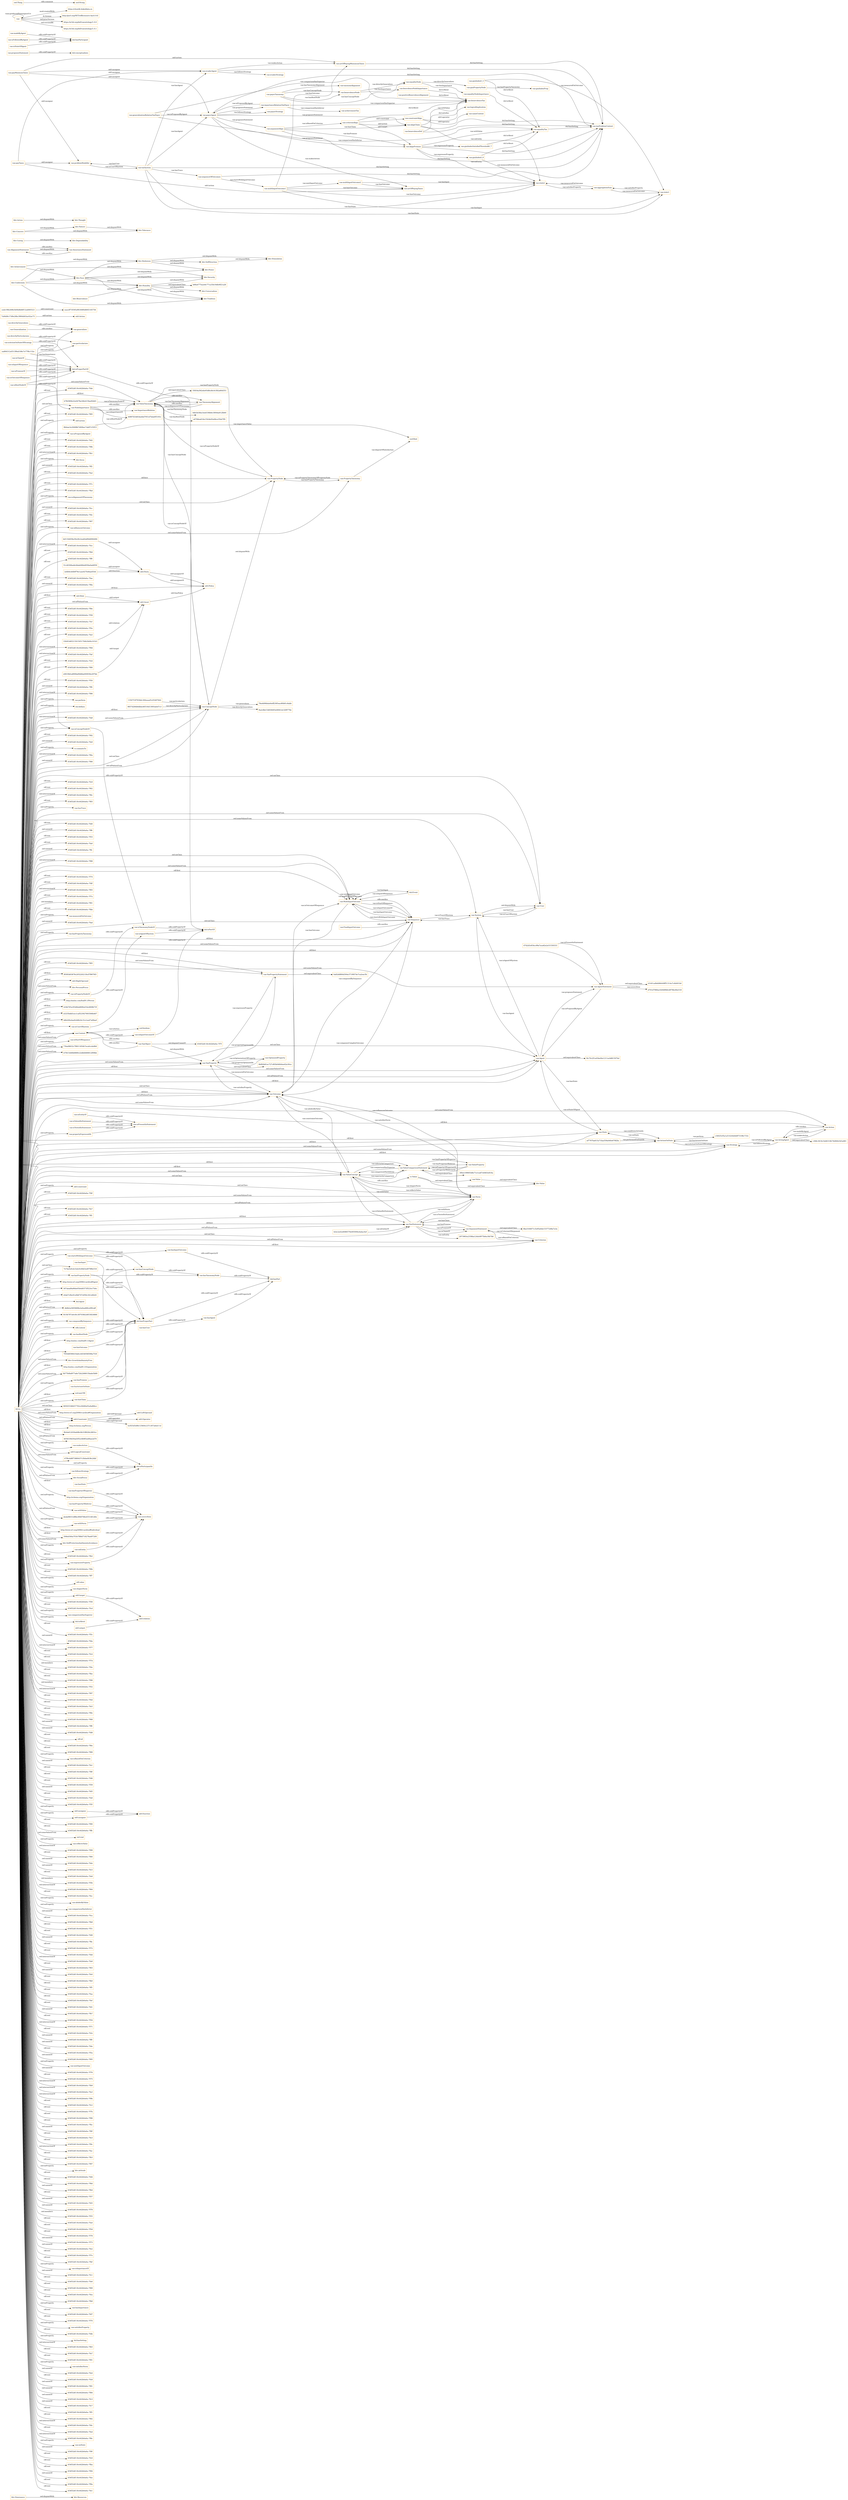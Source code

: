 digraph ar2dtool_diagram { 
rankdir=LR;
size="1501"
node [shape = rectangle, color="orange"]; "bhv:Dominance" "40f87f25d63da4bd7951d7bda0f5193c" "odrl:Action" "f6585d03878c205220213fcd7f967f45" "odrl:LeftOperand" "cede1f6b269b3bf4b8b66f12ed095523" "odrl:RightOperand" "vae:PropertyTaxonomy" "bhv:PersonalFocus" "bhv:Hedonism" "vae:NodeImportance" "bhv:Universalism" "http://xmlns.com/foaf/0.1/Person" "2973983e2358ba124dc8975b6a18b7b8" "b34b765a3f3d8da869fed16e4808b73f" "a5255bdb5cec1caf523927693566b467" "e0619bfca8908a69d8da000936e297bb" "f4c70c2f1a43be04e1211acb881507bd" "b6b200e4ae9cb8b24c31e1ea47a09aef" "vae:Value" "bhv:Stimulation" "odrl:Policy" "bhv:Achievement" "bhv:Value" "d1401adb6d96449ff51314e7c4b001b0" "bd110d458a30e26c2eab0a89dd084484" "73ba08632c7f6011854b7eca0ccda96d" "4742d3c654cc99a7aca62e2e51530333" "9857d284b6dbbe46516d13093afe47c3" "e6768ea616e15fc8e93e06ce35b47ff1" "odrl:Operator" "b7f415d46b6869c22dbfd466612f09bb" "vae:VaeProperty" "vae:Outcome" "7e7da5e0cdc3edc0c84b5ed979f6e516" "http://www.w3.org/2006/vcard/ns#Agent" "vae:MultiInputOutcome" "35834a562ebe93d8cd4c0c582a60d351" "8bf92b81ec727cf65b04844ee02e30ce" "4cbc2a42e6086579e005094e4abac4ef" "vae:AlignmentStatement" "bhv:Dependability" "347abad9a96de05b4d0373f523e17b4c" "bhv:Caring" "0a82dd884d304e3719f474e7ca2eac5b" "9a2cfbb15d636493ef4941dc32f9778e" "odrl:Asset" "bhv:Nature" "vae:Generalization" "b7fb580fe22e0478a34fe415fae92b61" "vae:Context" "vae:VaeStatement" "vae:ActionOnState" "ea894312ef313f9ed186c7e77f6c132e" "e0ab7c0bc61e0b6747e956c341efd2d1" "dul:Agent" "db8b2a56f366f8e2a0ea66fce0f0caff" "vae:ValueTaxonomy" "bhv:Security" "f410b787a9c40c387036b2d653824866" "vae:ConceptNode" "rdfs:Literal" "bhv:Tolerance" "vae:System" "bhv:Humility" "http://xmlns.com/foaf/0.1/Agent" "odrl:Party" "1350753f783b6c300eaaaf2c05487944" "vae:Norm" "fa5f25d5d9b125604c237c307a6eb11d" "7a94d9c17d9e28bc3f60dd43ac02ac73" "7950d6596419a8cc4454056f398a753f" "bhv:GrowthAndAnxietyFree" "8ba3164671c5e95a0de15377248a7a3a" "vae:User" "vae:Sequence" "vae:AgentStatement" "http://xmlns.com/foaf/0.1/Organization" "bhv:Tradition" "vae:VaeObject" "6db3b3fda1beb538b8e1800da912fb60" "78a4d06bda44eff2385eac80b81c8abb" "vc:Value" "d701d7966ac026489bfcd978bc84e518" "9febae3e29498b7d00bec7ab87c53f15" "0b77b0bd977a6e72b2268015bade5b80" "vae:TaxonomyAlignment" "vae:Strategy" "xsd:anyURI" "895935388457782e2848fa05a9a86bcc" "c34025cf5a1a514244d4d973196c733c" "vae:Agent" "bhv:Benevolence" "vae:FinalInputOutcome" "2efbf4cfefb9f79e1aee027b46ae0544" "bhv:Conformity" "vae:Action" "http://www.w3.org/2006/vcard/ns#Organization" "http://schema.org/Person" "f8c6a612030ab98c0b31f8028c2803cc" "bhv:Resources" "c368c3618c5dd6318b74bf84b3b5a981" "4058339d30ad3f52cfb985a4f4ae2d70" "vae:AwarenessStatement" "vae:ActingAgent" "odrl:LogicalConstraint" "vae:ValueConcept" "vae:PropertyNode" "vae:ValueProperty" "vae:ValueComparisonStatement" "dul:Event" "vae:Criterion" "bhv:Thought" "vae:State" "47f9c4d8f73880437c5febef438c24bf" "bhv:Face" "vae:VaePropertyStatement" "bhv:SocialFocus" "51c40306addc8dab066e6056a0ab9f39" "odrl:Constraint" "eaacdf73f395eff4308f0d80f2185756" "vae:OptimizedProperty" "3f0ee199605d8e71e1ea67e6463e816a" "bhv:Action" "odrl:Rule" "bhv:Power" "vae:ImportanceRelation" "b66a4775a2e8c771a33b19dfe9f21a26" "http://schema.org/Organization" "deda08031df8bc9f48768e4551461d0e" "http://www.w3.org/2006/vcard/ns#Individual" "33bf43d65215015051794b3b0fa101b3" "vae:ArgumentStatement" "bhv:SelfDirection" "bhv:Concern" "508eb564a7f1fe7f88d718278a497200" "bhv:SelfProtectionAndAnxietyAvoidance" "ef7767ba615a71faa559a040e678f2fa" ; /*classes style*/
	"bhv:Action" -> "bhv:Thought" [ label = "owl:disjointWith" ];
	"vae:isInputOfSequence" -> "dul:isProperPartOf" [ label = "rdfs:subPropertyOf" ];
	"dul:isProperPartOf" -> "dul:isPartOf" [ label = "rdfs:subPropertyOf" ];
	"vae:hasConceptNode" -> "vae:hasTaxonomyNode" [ label = "rdfs:subPropertyOf" ];
	"vae:ConceptNode" -> "vae:PropertyNode" [ label = "owl:disjointWith" ];
	"vae:argumentAlign" -> "vae:criterionAlign" [ label = "vae:isBasedOnCriterion" ];
	"vae:argumentAlign" -> "vae:alignPremise" [ label = "vae:hasPremise" ];
	"vae:argumentAlign" -> "vae:alignClaim" [ label = "vae:hasClaim" ];
	"vae:argumentAlign" -> "vae:taxProblemContext" [ label = "dul:hasSetting" ];
	"vae:isTaxonomyNodeOf" -> "dul:isPartOf" [ label = "rdfs:subPropertyOf" ];
	"vae:proposesStatement" -> "dul:conceptualizes" [ label = "rdfs:subPropertyOf" ];
	"vae:ArgumentStatement" -> "8ba3164671c5e95a0de15377248a7a3a" [ label = "owl:equivalentClass" ];
	"vae:hasTaxonomyNode" -> "dul:hasPart" [ label = "rdfs:subPropertyOf" ];
	"vae:giniPropertyNode" -> "vae:giniIndexProp" [ label = "vae:hasPropertyTaxonomy" ];
	"vae:benvolenceNodeImportance" -> "vae:benevolenceTax" [ label = "dul:isAbout" ];
	"vae:directlyGeneralizes" -> "vae:generalizes" [ label = "rdfs:subPropertyOf" ];
	"vae:multiInputOutcome2" -> "vae:actOfPayingTaxes" [ label = "vae:hasOutcome" ];
	"vae:multiInputOutcome2" -> "vae:state2" [ label = "vae:hasInput" ];
	"bhv:Hedonism" -> "bhv:Stimulation" [ label = "owl:disjointWith" ];
	"bhv:Hedonism" -> "bhv:SelfDirection" [ label = "owl:disjointWith" ];
	"bhv:Hedonism" -> "bhv:Power" [ label = "owl:disjointWith" ];
	"vae:isPremiseOf" -> "dul:isProperPartOf" [ label = "rdfs:subPropertyOf" ];
	"vae:isTestedInStatement" -> "vae:isPresentInStatement" [ label = "rdfs:subPropertyOf" ];
	"vae:giniIndex0_3" -> "vae:state1" [ label = "vae:measuredOnOutcome" ];
	"vae:giniIndex0_3" -> "vae:equalityTax" [ label = "dul:isAbout" ];
	"vae:madeByAgent" -> "dul:hasParticipant" [ label = "rdfs:subPropertyOf" ];
	"vae:isOutcomeOfSequence" -> "dul:isProperPartOf" [ label = "rdfs:subPropertyOf" ];
	"vae:hasInput" -> "dul:hasProperPart" [ label = "rdfs:subPropertyOf" ];
	"vae:hasUser" -> "vae:hasAgent" [ label = "rdfs:subPropertyOf" ];
	"vae:equalityTax" -> "vae:taxProblemContext" [ label = "dul:hasSetting" ];
	"bhv:SelfDirection" -> "bhv:Stimulation" [ label = "owl:disjointWith" ];
	"vae:hasActionOnState" -> "dul:hasProperPart" [ label = "rdfs:subPropertyOf" ];
	"vae:AgentStatement" -> "d1401adb6d96449ff51314e7c4b001b0" [ label = "owl:equivalentClass" ];
	"vae:hasPropertyNode" -> "vae:hasTaxonomyNode" [ label = "rdfs:subPropertyOf" ];
	"vae:hasPropertyNode" -> "dul:hasProperPart" [ label = "rdfs:subPropertyOf" ];
	"vae:payMinimumTaxes" -> "vae:problemModeller" [ label = "odrl:assigner" ];
	"vae:payMinimumTaxes" -> "vae:payerAgent" [ label = "odrl:assignee" ];
	"vae:payMinimumTaxes" -> "vae:evaderAgent" [ label = "odrl:assignee" ];
	"vae:payMinimumTaxes" -> "vae:actOfPayingMiniumumTaxes" [ label = "odrl:action" ];
	"vae:equalityNode" -> "vae:equalityNodeImportance" [ label = "vae:hasImportance" ];
	"vae:equalityNode" -> "vae:giniPropertyNode" [ label = "vae:directlyGeneralizes" ];
	"vae:hasPropertyOfSuperior" -> "vae:coversItem" [ label = "rdfs:subPropertyOf" ];
	"vae:isPropertyNodeOf" -> "vae:isTaxonomyNodeOf" [ label = "rdfs:subPropertyOf" ];
	"vae:hasOutcome" -> "dul:hasProperPart" [ label = "rdfs:subPropertyOf" ];
	"vae:alignPremise" -> "vae:equalityTax" [ label = "vae:withValue" ];
	"vae:alignPremise" -> "vae:state2" [ label = "vae:onEntity" ];
	"vae:alignPremise" -> "vae:giniIndexSatisfiedThreshold0_7" [ label = "vae:expressesProperty" ];
	"vae:alignPremise" -> "vae:giniIndex0_9" [ label = "vae:expressesProperty" ];
	"vae:alignPremise" -> "vae:taxProblemContext" [ label = "dul:hasSetting" ];
	"bhv:Dominance" -> "bhv:Resources" [ label = "owl:disjointWith" ];
	"vae:isEntityOf" -> "vae:isPresentInStatement" [ label = "rdfs:subPropertyOf" ];
	"vae:Value" -> "bhv:Value" [ label = "owl:equivalentClass" ];
	"vae:MultiInputOutcome" -> "vae:Sequence" [ label = "rdfs:seeAlso" ];
	"vae:propertyExpressedAt" -> "vae:isPresentInStatement" [ label = "rdfs:subPropertyOf" ];
	"vae:payerAgent" -> "vae:importanceRelationTaxPayer" [ label = "vae:proposesStatement" ];
	"vae:payerAgent" -> "vae:argumentAlign" [ label = "vae:proposesStatement" ];
	"vae:payerAgent" -> "vae:alignPremise" [ label = "vae:proposesStatement" ];
	"vae:payerAgent" -> "vae:alignClaim" [ label = "vae:proposesStatement" ];
	"vae:payerAgent" -> "vae:actOfPayingTaxes" [ label = "vae:makesAction" ];
	"vae:payerAgent" -> "vae:payerStrategy" [ label = "vae:followsStrategy" ];
	"vae:payerAgent" -> "vae:taxProblemContext" [ label = "dul:hasSetting" ];
	"vae:hasState" -> "dul:isParticipantIn" [ label = "rdfs:subPropertyOf" ];
	"vae:AwarenessStatement" -> "vae:AlignmentStatement" [ label = "rdfs:seeAlso" ];
	"vae:isConceptNodeOf" -> "vae:isTaxonomyNodeOf" [ label = "rdfs:subPropertyOf" ];
	"bhv:Caring" -> "bhv:Dependability" [ label = "owl:disjointWith" ];
	"vae:payTaxes" -> "vae:problemModeller" [ label = "odrl:assigner" ];
	"vae:payTaxes" -> "vae:evaderAgent" [ label = "odrl:assignee" ];
	"vae:payTaxes" -> "vae:actOfPayingTaxes" [ label = "odrl:action" ];
	"vae:hasRootNode" -> "vae:hasConceptNode" [ label = "rdfs:subPropertyOf" ];
	"vae:hasRootNode" -> "dul:hasProperPart" [ label = "rdfs:subPropertyOf" ];
	"vae:isAgentOfSystem" -> "dul:isPartOf" [ label = "rdfs:subPropertyOf" ];
	"vae:aggregationSum" -> "vae:state2" [ label = "vae:measuredOnOutcome" ];
	"vae:aggregationSum" -> "vae:state1" [ label = "vae:measuredOnOutcome" ];
	"vae:ValueConcept" -> "vc:Value" [ label = "rdfs:seeAlso" ];
	"vae:state1" -> "vae:aggregationSum" [ label = "vae:satisfiesProperty" ];
	"vae:ActingAgent" -> "c368c3618c5dd6318b74bf84b3b5a981" [ label = "owl:equivalentClass" ];
	"vae:isInputOutcomeOf" -> "dul:isPartOf" [ label = "rdfs:subPropertyOf" ];
	"bhv:Concern" -> "bhv:Tolerance" [ label = "owl:disjointWith" ];
	"bhv:Concern" -> "bhv:Nature" [ label = "owl:disjointWith" ];
	"vae:payerTaxonomy" -> "vae:taxonomAlignment" [ label = "vae:hasTaxonomyAlignment" ];
	"vae:payerTaxonomy" -> "vae:benevolenceNode" [ label = "vae:hasRootNode" ];
	"vae:payerTaxonomy" -> "vae:equalityNode" [ label = "vae:hasConceptNode" ];
	"vae:payerTaxonomy" -> "vae:benevolenceNode" [ label = "vae:hasConceptNode" ];
	"vae:giniIndex0_9" -> "vae:state2" [ label = "vae:measuredOnOutcome" ];
	"vae:giniIndex0_9" -> "vae:equalityTax" [ label = "dul:isAbout" ];
	"vae:isRootNodeOf" -> "vae:isConceptNodeOf" [ label = "rdfs:subPropertyOf" ];
	"vae:isRootNodeOf" -> "dul:isProperPartOf" [ label = "rdfs:subPropertyOf" ];
	"vae:problemModeller" -> "vae:taxSystem" [ label = "vae:isUserOfSystem" ];
	"vae:expressesProperty" -> "vae:coversItem" [ label = "rdfs:subPropertyOf" ];
	"vae:directlyParticularizes" -> "vae:particularizes" [ label = "rdfs:subPropertyOf" ];
	"vae:taxSystem" -> "vae:problemModeller" [ label = "vae:hasUser" ];
	"vae:taxSystem" -> "vae:sequenceOfOutcomes" [ label = "vae:hasTrace" ];
	"vae:taxSystem" -> "vae:state2" [ label = "vae:hasState" ];
	"vae:taxSystem" -> "vae:state1" [ label = "vae:hasState" ];
	"vae:taxSystem" -> "vae:payerAgent" [ label = "vae:hasAgent" ];
	"vae:taxSystem" -> "vae:evaderAgent" [ label = "vae:hasAgent" ];
	"vae:taxSystem" -> "vae:taxProblemContext" [ label = "dul:hasSetting" ];
	"vae:hasAgent" -> "dul:hasPart" [ label = "rdfs:subPropertyOf" ];
	"vae:isFollowedByAgent" -> "dul:hasParticipant" [ label = "rdfs:subPropertyOf" ];
	"bhv:Nature" -> "bhv:Tolerance" [ label = "owl:disjointWith" ];
	"vae:criterionAlign" -> "vae:alignPremise" [ label = "odrl:target" ];
	"vae:criterionAlign" -> "vae:constraintAlign" [ label = "odrl:constraint" ];
	"vae:criterionAlign" -> "vae:alignClaim" [ label = "odrl:action" ];
	"vae:criterionAlign" -> "vae:benevolenceTax" [ label = "dul:isAbout" ];
	"vae:ValueComparisonStatement" -> "3f0ee199605d8e71e1ea67e6463e816a" [ label = "owl:equivalentClass" ];
	"vae:ValueTaxonomy" -> "vae:TaxonomyAlignment" [ label = "rdfs:seeAlso" ];
	"vae:ValueTaxonomy" -> "35834a562ebe93d8cd4c0c582a60d351" [ label = "owl:equivalentClass" ];
	"vae:importanceRelationTaxPayer" -> "vae:payerAgent" [ label = "vae:isProposedByAgent" ];
	"vae:importanceRelationTaxPayer" -> "vae:benevolenceTax" [ label = "vae:comparisonHasSuperior" ];
	"vae:importanceRelationTaxPayer" -> "vae:achievementTax" [ label = "vae:comparisonHasInferior" ];
	"vae:System" -> "vae:User" [ label = "owl:disjointWith" ];
	"vae:followsStrategy" -> "dul:isParticipantIn" [ label = "rdfs:subPropertyOf" ];
	"vae:hasPropertyOfInferior" -> "vae:coversItem" [ label = "rdfs:subPropertyOf" ];
	"vae:composedBySequence" -> "dul:hasProperPart" [ label = "rdfs:subPropertyOf" ];
	"vae:isActionOnStateOfStrategy" -> "dul:isProperPartOf" [ label = "rdfs:subPropertyOf" ];
	"dul:hasProperPart" -> "dul:hasPart" [ label = "rdfs:subPropertyOf" ];
	"vae:startsWithInputOutcome" -> "vae:hasInputOutcome" [ label = "rdfs:subPropertyOf" ];
	"vae:startsWithInputOutcome" -> "dul:hasProperPart" [ label = "rdfs:subPropertyOf" ];
	"bhv:Humility" -> "bhv:Universalism" [ label = "owl:disjointWith" ];
	"bhv:Humility" -> "bhv:Tradition" [ label = "owl:disjointWith" ];
	"bhv:Humility" -> "bhv:Security" [ label = "owl:disjointWith" ];
	"bhv:Humility" -> "b66a4775a2e8c771a33b19dfe9f21a26" [ label = "owl:equivalentClass" ];
	"vae:FinalInputOutcome" -> "vae:Sequence" [ label = "rdfs:seeAlso" ];
	"odrl:target" -> "odrl:relation" [ label = "rdfs:subPropertyOf" ];
	"vae:benevolenceDef" -> "vae:benevolenceTax" [ label = "dul:satisfies" ];
	"vae:benevolenceDef" -> "vae:taxProblemContext" [ label = "dul:hasSetting" ];
	"vae:makesAction" -> "dul:isParticipantIn" [ label = "rdfs:subPropertyOf" ];
	"vae:withValue" -> "vae:coversItem" [ label = "rdfs:subPropertyOf" ];
	"vae:constraintAlign" -> "vae:sameContext" [ label = "odrl:operator" ];
	"vae:constraintAlign" -> "vae:logicalImplication" [ label = "odrl:operator" ];
	"vae:VaeObject" -> "vae:Context" [ label = "rdfs:seeAlso" ];
	"vae:VaeObject" -> "454f32df:18c442b0a0a:-7f7f" [ label = "owl:disjointUnionOf" ];
	"vae:VaeObject" -> "vae:VaeProperty" [ label = "owl:disjointWith" ];
	"vae:TaxonomyAlignment" -> "vae:ValueTaxonomy" [ label = "rdfs:seeAlso" ];
	"vae:generalizationRelationTaxPayer" -> "vae:payerAgent" [ label = "vae:isProposedByAgent" ];
	"vae:generalizationRelationTaxPayer" -> "vae:benevolenceTax" [ label = "vae:comparisonHasSuperior" ];
	"vae:generalizationRelationTaxPayer" -> "vae:equalityTax" [ label = "vae:comparisonHasInferior" ];
	"bhv:Achievement" -> "bhv:Hedonism" [ label = "owl:disjointWith" ];
	"bhv:Achievement" -> "bhv:Face" [ label = "owl:disjointWith" ];
	"vae:alignClaim" -> "vae:benevolenceTax" [ label = "vae:withValue" ];
	"vae:alignClaim" -> "vae:state2" [ label = "vae:onEntity" ];
	"vae:alignClaim" -> "vae:taxProblemContext" [ label = "dul:hasSetting" ];
	"vae:actOfPayingMiniumumTaxes" -> "vae:taxProblemContext" [ label = "dul:hasSetting" ];
	"vae:NodeImportance" -> "vae:ValueTaxonomy" [ label = "rdfs:seeAlso" ];
	"vae:NodeImportance" -> "vae:ImportanceRelation" [ label = "rdfs:seeAlso" ];
	"vae:multiInputOutcome1" -> "vae:multiInputOutcome2" [ label = "vae:nextInputOutcome" ];
	"vae:multiInputOutcome1" -> "vae:state2" [ label = "vae:hasOutcome" ];
	"vae:multiInputOutcome1" -> "vae:actOfPayingTaxes" [ label = "vae:hasOutcome" ];
	"vae:multiInputOutcome1" -> "vae:actOfPayingMiniumumTaxes" [ label = "vae:hasOutcome" ];
	"vae:multiInputOutcome1" -> "vae:state1" [ label = "vae:hasInput" ];
	"vae:Action" -> "vae:ActingAgent" [ label = "rdfs:seeAlso" ];
	"vae:isValuedInStatement" -> "vae:isPresentInStatement" [ label = "rdfs:subPropertyOf" ];
	"vae:sequenceOfOutcomes" -> "vae:multiInputOutcome1" [ label = "vae:startsWithInputOutcome" ];
	"vae:sequenceOfOutcomes" -> "vae:taxProblemContext" [ label = "dul:hasSetting" ];
	"odrl:output" -> "odrl:relation" [ label = "rdfs:subPropertyOf" ];
	"vae:withNorm" -> "vae:coversItem" [ label = "rdfs:subPropertyOf" ];
	"vae:isClaimOf" -> "dul:isProperPartOf" [ label = "rdfs:subPropertyOf" ];
	"vae:hasInputOutcome" -> "dul:hasPart" [ label = "rdfs:subPropertyOf" ];
	"vae:evaderAgent" -> "vae:actOfPayingMiniumumTaxes" [ label = "vae:makesAction" ];
	"vae:evaderAgent" -> "vae:evaderStrategy" [ label = "vae:followsStrategy" ];
	"vae:evaderAgent" -> "vae:taxProblemContext" [ label = "dul:hasSetting" ];
	"vae:" -> "https://chowlk.linkeddata.es" [ label = "mod:createdWith" ];
	"vae:" -> "http://purl.org/NET/rdflicense/cc-by4.0.ttl" [ label = "dc:license" ];
	"vae:" -> "vae:" [ label = "vann:preferredNamespaceUri" ];
	"vae:" -> "https://w3id.org/def/vaeontology/1.0.0" [ label = "owl:priorVersion" ];
	"vae:" -> "https://w3id.org/def/vaeontology/1.0.1" [ label = "owl:versionIRI" ];
	"bhv:Conformity" -> "bhv:Tradition" [ label = "owl:disjointWith" ];
	"bhv:Conformity" -> "bhv:Security" [ label = "owl:disjointWith" ];
	"bhv:Conformity" -> "bhv:Humility" [ label = "owl:disjointWith" ];
	"bhv:Conformity" -> "bhv:Face" [ label = "owl:disjointWith" ];
	"vae:isStateOfAgent" -> "dul:hasParticipant" [ label = "rdfs:subPropertyOf" ];
	"vae:Generalization" -> "vae:generalizes" [ label = "rdfs:seeAlso" ];
	"vae:Context" -> "vae:VaeObject" [ label = "rdfs:seeAlso" ];
	"NULL" -> "vae:VaeStatement" [ label = "owl:onClass" ];
	"NULL" -> "454f32df:18c442b0a0a:-7fda" [ label = "owl:unionOf" ];
	"NULL" -> "454f32df:18c442b0a0a:-7f77" [ label = "owl:intersectionOf" ];
	"NULL" -> "454f32df:18c442b0a0a:-7fc4" [ label = "rdf:rest" ];
	"NULL" -> "454f32df:18c442b0a0a:-7f7d" [ label = "rdf:rest" ];
	"NULL" -> "454f32df:18c442b0a0a:-7f4e" [ label = "owl:members" ];
	"NULL" -> "454f32df:18c442b0a0a:-7fbe" [ label = "rdf:rest" ];
	"NULL" -> "454f32df:18c442b0a0a:-7f98" [ label = "rdf:rest" ];
	"NULL" -> "454f32df:18c442b0a0a:-7f52" [ label = "owl:members" ];
	"NULL" -> "454f32df:18c442b0a0a:-7f97" [ label = "owl:intersectionOf" ];
	"NULL" -> "vae:hasConceptNode" [ label = "owl:onProperty" ];
	"NULL" -> "454f32df:18c442b0a0a:-7f4d" [ label = "rdf:rest" ];
	"NULL" -> "bhv:PersonalFocus" [ label = "owl:someValuesFrom" ];
	"NULL" -> "454f32df:18c442b0a0a:-7fe5" [ label = "rdf:rest" ];
	"NULL" -> "454f32df:18c442b0a0a:-7f9e" [ label = "rdf:rest" ];
	"NULL" -> "454f32df:18c442b0a0a:-7f68" [ label = "rdf:rest" ];
	"NULL" -> "454f32df:18c442b0a0a:-7ff8" [ label = "owl:unionOf" ];
	"NULL" -> "454f32df:18c442b0a0a:-7fd8" [ label = "owl:unionOf" ];
	"NULL" -> "rdf:nil" [ label = "rdf:rest" ];
	"NULL" -> "454f32df:18c442b0a0a:-7f6e" [ label = "rdf:rest" ];
	"NULL" -> "454f32df:18c442b0a0a:-7f89" [ label = "rdf:rest" ];
	"NULL" -> "vae:isBasedOnCriterion" [ label = "owl:onProperty" ];
	"NULL" -> "454f32df:18c442b0a0a:-7fa1" [ label = "owl:unionOf" ];
	"NULL" -> "vae:ConceptNode" [ label = "rdf:first" ];
	"NULL" -> "454f32df:18c442b0a0a:-7f8f" [ label = "rdf:rest" ];
	"NULL" -> "454f32df:18c442b0a0a:-7fd6" [ label = "rdf:rest" ];
	"NULL" -> "vae:PropertyNode" [ label = "rdf:first" ];
	"NULL" -> "454f32df:18c442b0a0a:-7f59" [ label = "rdf:rest" ];
	"NULL" -> "454f32df:18c442b0a0a:-7fd5" [ label = "owl:unionOf" ];
	"NULL" -> "454f32df:18c442b0a0a:-7fa6" [ label = "rdf:rest" ];
	"NULL" -> "454f32df:18c442b0a0a:-7f5f" [ label = "rdf:rest" ];
	"NULL" -> "odrl:assignee" [ label = "owl:onProperty" ];
	"NULL" -> "vae:ConceptNode" [ label = "owl:someValuesFrom" ];
	"NULL" -> "vae:particularizes" [ label = "owl:onProperty" ];
	"NULL" -> "vae:expressesProperty" [ label = "owl:onProperty" ];
	"NULL" -> "454f32df:18c442b0a0a:-7f90" [ label = "rdf:rest" ];
	"NULL" -> "454f32df:18c442b0a0a:-7ffb" [ label = "rdf:rest" ];
	"NULL" -> "owl:real" [ label = "owl:someValuesFrom" ];
	"NULL" -> "vae:reflectsValue" [ label = "owl:onProperty" ];
	"NULL" -> "vae:VaePropertyStatement" [ label = "rdf:first" ];
	"NULL" -> "odrl:LogicalConstraint" [ label = "rdf:first" ];
	"NULL" -> "454f32df:18c442b0a0a:-7f99" [ label = "owl:intersectionOf" ];
	"NULL" -> "454f32df:18c442b0a0a:-7f60" [ label = "rdf:rest" ];
	"NULL" -> "454f32df:18c442b0a0a:-7feb" [ label = "owl:unionOf" ];
	"NULL" -> "454f32df:18c442b0a0a:-7fc5" [ label = "owl:unionOf" ];
	"NULL" -> "vae:onEntity" [ label = "owl:onProperty" ];
	"NULL" -> "http://xmlns.com/foaf/0.1/Person" [ label = "rdf:first" ];
	"NULL" -> "454f32df:18c442b0a0a:-7fe8" [ label = "rdf:rest" ];
	"NULL" -> "454f32df:18c442b0a0a:-7f5b" [ label = "owl:members" ];
	"NULL" -> "454f32df:18c442b0a0a:-7f64" [ label = "owl:intersectionOf" ];
	"NULL" -> "454f32df:18c442b0a0a:-7fec" [ label = "rdf:rest" ];
	"NULL" -> "vae:abidesByValue" [ label = "owl:onProperty" ];
	"NULL" -> "dul:Agent" [ label = "rdf:first" ];
	"NULL" -> "vae:comparisonHasInferior" [ label = "owl:onProperty" ];
	"NULL" -> "454f32df:18c442b0a0a:-7fca" [ label = "owl:unionOf" ];
	"NULL" -> "454f32df:18c442b0a0a:-7fb8" [ label = "rdf:rest" ];
	"NULL" -> "vae:isUserOfSystem" [ label = "owl:onProperty" ];
	"NULL" -> "454f32df:18c442b0a0a:-7f51" [ label = "rdf:rest" ];
	"NULL" -> "vae:ActionOnState" [ label = "rdf:first" ];
	"NULL" -> "http://www.w3.org/2006/vcard/ns#Agent" [ label = "rdf:first" ];
	"NULL" -> "vae:Criterion" [ label = "owl:allValuesFrom" ];
	"NULL" -> "odrl:Constraint" [ label = "owl:allValuesFrom" ];
	"NULL" -> "vae:PropertyNode" [ label = "owl:onClass" ];
	"NULL" -> "454f32df:18c442b0a0a:-7fd9" [ label = "rdf:rest" ];
	"NULL" -> "454f32df:18c442b0a0a:-7ffa" [ label = "owl:unionOf" ];
	"NULL" -> "bhv:GrowthAndAnxietyFree" [ label = "owl:someValuesFrom" ];
	"NULL" -> "454f32df:18c442b0a0a:-7f72" [ label = "rdf:rest" ];
	"NULL" -> "vae:withValue" [ label = "owl:onProperty" ];
	"NULL" -> "vae:Strategy" [ label = "owl:someValuesFrom" ];
	"NULL" -> "454f32df:18c442b0a0a:-7fdd" [ label = "rdf:rest" ];
	"NULL" -> "vae:ConceptNode" [ label = "owl:onClass" ];
	"NULL" -> "vae:Action" [ label = "rdf:first" ];
	"NULL" -> "47f9c4d8f73880437c5febef438c24bf" [ label = "owl:someValuesFrom" ];
	"NULL" -> "454f32df:18c442b0a0a:-7fa9" [ label = "owl:intersectionOf" ];
	"NULL" -> "vae:MultiInputOutcome" [ label = "owl:someValuesFrom" ];
	"NULL" -> "454f32df:18c442b0a0a:-7f63" [ label = "rdf:rest" ];
	"NULL" -> "454f32df:18c442b0a0a:-7fe0" [ label = "owl:unionOf" ];
	"NULL" -> "b6b200e4ae9cb8b24c31e1ea47a09aef" [ label = "rdf:first" ];
	"NULL" -> "vae:Sequence" [ label = "owl:someValuesFrom" ];
	"NULL" -> "http://www.w3.org/2006/vcard/ns#Individual" [ label = "rdf:first" ];
	"NULL" -> "454f32df:18c442b0a0a:-7fb0" [ label = "rdf:rest" ];
	"NULL" -> "454f32df:18c442b0a0a:-7ff5" [ label = "rdf:rest" ];
	"NULL" -> "vae:startsWithInputOutcome" [ label = "owl:onProperty" ];
	"NULL" -> "454f32df:18c442b0a0a:-7faa" [ label = "rdf:rest" ];
	"NULL" -> "454f32df:18c442b0a0a:-7fef" [ label = "rdf:rest" ];
	"NULL" -> "454f32df:18c442b0a0a:-7fd1" [ label = "rdf:rest" ];
	"NULL" -> "454f32df:18c442b0a0a:-7fb7" [ label = "owl:unionOf" ];
	"NULL" -> "454f32df:18c442b0a0a:-7f54" [ label = "rdf:rest" ];
	"NULL" -> "454f32df:18c442b0a0a:-7f71" [ label = "owl:intersectionOf" ];
	"NULL" -> "454f32df:18c442b0a0a:-7fcb" [ label = "rdf:rest" ];
	"NULL" -> "454f32df:18c442b0a0a:-7ff0" [ label = "owl:unionOf" ];
	"NULL" -> "vae:Agent" [ label = "owl:onClass" ];
	"NULL" -> "454f32df:18c442b0a0a:-7fde" [ label = "owl:unionOf" ];
	"NULL" -> "454f32df:18c442b0a0a:-7f5a" [ label = "rdf:rest" ];
	"NULL" -> "vae:Agent" [ label = "owl:someValuesFrom" ];
	"NULL" -> "454f32df:18c442b0a0a:-7f95" [ label = "owl:unionOf" ];
	"NULL" -> "vae:isStartOfSequence" [ label = "owl:onProperty" ];
	"NULL" -> "vae:nextInputOutcome" [ label = "owl:onProperty" ];
	"NULL" -> "454f32df:18c442b0a0a:-7f76" [ label = "owl:unionOf" ];
	"NULL" -> "454f32df:18c442b0a0a:-7f75" [ label = "rdf:rest" ];
	"NULL" -> "454f32df:18c442b0a0a:-7fb9" [ label = "owl:intersectionOf" ];
	"NULL" -> "vae:Sequence" [ label = "owl:onClass" ];
	"NULL" -> "vae:hasRootNode" [ label = "owl:onProperty" ];
	"NULL" -> "454f32df:18c442b0a0a:-7fa3" [ label = "owl:intersectionOf" ];
	"NULL" -> "454f32df:18c442b0a0a:-7f9b" [ label = "owl:intersectionOf" ];
	"NULL" -> "454f32df:18c442b0a0a:-7fc2" [ label = "rdf:rest" ];
	"NULL" -> "454f32df:18c442b0a0a:-7f7b" [ label = "rdf:rest" ];
	"NULL" -> "454f32df:18c442b0a0a:-7f96" [ label = "rdf:rest" ];
	"NULL" -> "454f32df:18c442b0a0a:-7fbc" [ label = "rdf:rest" ];
	"NULL" -> "vae:ValueTaxonomy" [ label = "rdf:first" ];
	"NULL" -> "454f32df:18c442b0a0a:-7f6f" [ label = "owl:unionOf" ];
	"NULL" -> "vae:Outcome" [ label = "owl:someValuesFrom" ];
	"NULL" -> "454f32df:18c442b0a0a:-7fe3" [ label = "rdf:rest" ];
	"NULL" -> "454f32df:18c442b0a0a:-7f9c" [ label = "rdf:rest" ];
	"NULL" -> "dul:isParticipantIn" [ label = "owl:onProperty" ];
	"NULL" -> "454f32df:18c442b0a0a:-7fac" [ label = "owl:intersectionOf" ];
	"NULL" -> "http://schema.org/Organization" [ label = "rdf:first" ];
	"NULL" -> "454f32df:18c442b0a0a:-7fb3" [ label = "rdf:rest" ];
	"NULL" -> "vae:NodeImportance" [ label = "owl:onClass" ];
	"NULL" -> "e0ab7c0bc61e0b6747e956c341efd2d1" [ label = "rdf:first" ];
	"NULL" -> "454f32df:18c442b0a0a:-7f87" [ label = "rdf:rest" ];
	"NULL" -> "bhv:attitude" [ label = "owl:onProperty" ];
	"NULL" -> "454f32df:18c442b0a0a:-7fd4" [ label = "rdf:rest" ];
	"NULL" -> "454f32df:18c442b0a0a:-7f8d" [ label = "rdf:rest" ];
	"NULL" -> "vae:Norm" [ label = "rdf:first" ];
	"NULL" -> "0b77b0bd977a6e72b2268015bade5b80" [ label = "owl:someValuesFrom" ];
	"NULL" -> "454f32df:18c442b0a0a:-7fb4" [ label = "owl:unionOf" ];
	"NULL" -> "454f32df:18c442b0a0a:-7f57" [ label = "rdf:rest" ];
	"NULL" -> "454f32df:18c442b0a0a:-7fd3" [ label = "owl:unionOf" ];
	"NULL" -> "454f32df:18c442b0a0a:-7f79" [ label = "owl:unionOf" ];
	"NULL" -> "454f32df:18c442b0a0a:-7f55" [ label = "owl:members" ];
	"NULL" -> "deda08031df8bc9f48768e4551461d0e" [ label = "owl:allValuesFrom" ];
	"NULL" -> "vae:VaeProperty" [ label = "rdf:first" ];
	"NULL" -> "454f32df:18c442b0a0a:-7fa4" [ label = "rdf:rest" ];
	"NULL" -> "454f32df:18c442b0a0a:-7f5d" [ label = "rdf:rest" ];
	"NULL" -> "454f32df:18c442b0a0a:-7f78" [ label = "rdf:rest" ];
	"NULL" -> "454f32df:18c442b0a0a:-7f73" [ label = "owl:unionOf" ];
	"NULL" -> "http://xmlns.com/foaf/0.1/Organization" [ label = "rdf:first" ];
	"NULL" -> "vae:Context" [ label = "rdf:first" ];
	"NULL" -> "454f32df:18c442b0a0a:-7fe2" [ label = "owl:unionOf" ];
	"NULL" -> "vae:generalizes" [ label = "owl:onProperty" ];
	"NULL" -> "454f32df:18c442b0a0a:-7f7e" [ label = "rdf:rest" ];
	"NULL" -> "vae:Outcome" [ label = "owl:onClass" ];
	"NULL" -> "454f32df:18c442b0a0a:-7fbf" [ label = "rdf:rest" ];
	"NULL" -> "rdfs:Literal" [ label = "rdf:first" ];
	"NULL" -> "vae:isImportanceOf" [ label = "owl:onProperty" ];
	"NULL" -> "454f32df:18c442b0a0a:-7fc1" [ label = "owl:unionOf" ];
	"NULL" -> "454f32df:18c442b0a0a:-7fe6" [ label = "rdf:rest" ];
	"NULL" -> "454f32df:18c442b0a0a:-7f69" [ label = "rdf:rest" ];
	"NULL" -> "454f32df:18c442b0a0a:-7fea" [ label = "rdf:rest" ];
	"NULL" -> "vae:ConceptNode" [ label = "owl:allValuesFrom" ];
	"NULL" -> "454f32df:18c442b0a0a:-7fb6" [ label = "rdf:rest" ];
	"NULL" -> "vae:Norm" [ label = "owl:onClass" ];
	"NULL" -> "vae:hasImportance" [ label = "owl:onProperty" ];
	"NULL" -> "b7f415d46b6869c22dbfd466612f09bb" [ label = "owl:someValuesFrom" ];
	"NULL" -> "454f32df:18c442b0a0a:-7fd7" [ label = "rdf:rest" ];
	"NULL" -> "454f32df:18c442b0a0a:-7f70" [ label = "rdf:rest" ];
	"NULL" -> "vae:satisfiesProperty" [ label = "owl:onProperty" ];
	"NULL" -> "454f32df:18c442b0a0a:-7fdb" [ label = "rdf:rest" ];
	"NULL" -> "dul:hasSetting" [ label = "owl:onProperty" ];
	"NULL" -> "vae:VaeStatement" [ label = "rdf:first" ];
	"NULL" -> "454f32df:18c442b0a0a:-7fb5" [ label = "owl:intersectionOf" ];
	"NULL" -> "454f32df:18c442b0a0a:-7fa7" [ label = "rdf:rest" ];
	"NULL" -> "vae:PropertyTaxonomy" [ label = "owl:someValuesFrom" ];
	"NULL" -> "454f32df:18c442b0a0a:-7f91" [ label = "rdf:rest" ];
	"NULL" -> "vae:satisfiesNorm" [ label = "owl:onProperty" ];
	"NULL" -> "454f32df:18c442b0a0a:-7fe4" [ label = "owl:unionOf" ];
	"NULL" -> "454f32df:18c442b0a0a:-7fc8" [ label = "rdf:rest" ];
	"NULL" -> "454f32df:18c442b0a0a:-7f81" [ label = "owl:unionOf" ];
	"NULL" -> "454f32df:18c442b0a0a:-7f84" [ label = "owl:unionOf" ];
	"NULL" -> "454f32df:18c442b0a0a:-7fc3" [ label = "owl:unionOf" ];
	"NULL" -> "7e7da5e0cdc3edc0c84b5ed979f6e516" [ label = "owl:onClass" ];
	"NULL" -> "xsd:anyURI" [ label = "rdf:first" ];
	"NULL" -> "odrl:Constraint" [ label = "rdf:first" ];
	"NULL" -> "a5255bdb5cec1caf523927693566b467" [ label = "rdf:first" ];
	"NULL" -> "454f32df:18c442b0a0a:-7fc7" [ label = "owl:unionOf" ];
	"NULL" -> "odrl:target" [ label = "owl:onProperty" ];
	"NULL" -> "454f32df:18c442b0a0a:-7ff3" [ label = "rdf:rest" ];
	"NULL" -> "454f32df:18c442b0a0a:-7f82" [ label = "rdf:rest" ];
	"NULL" -> "454f32df:18c442b0a0a:-7fdc" [ label = "owl:intersectionOf" ];
	"NULL" -> "454f32df:18c442b0a0a:-7fed" [ label = "rdf:rest" ];
	"NULL" -> "454f32df:18c442b0a0a:-7f8c" [ label = "owl:intersectionOf" ];
	"NULL" -> "508eb564a7f1fe7f88d718278a497200" [ label = "rdf:first" ];
	"NULL" -> "vae:makesAction" [ label = "owl:onProperty" ];
	"NULL" -> "4058339d30ad3f52cfb985a4f4ae2d70" [ label = "owl:allValuesFrom" ];
	"NULL" -> "vae:onState" [ label = "owl:onProperty" ];
	"NULL" -> "vae:VaeProperty" [ label = "owl:someValuesFrom" ];
	"NULL" -> "bhv:SelfProtectionAndAnxietyAvoidance" [ label = "owl:someValuesFrom" ];
	"NULL" -> "vae:Agent" [ label = "owl:allValuesFrom" ];
	"NULL" -> "db8b2a56f366f8e2a0ea66fce0f0caff" [ label = "owl:allValuesFrom" ];
	"NULL" -> "7950d6596419a8cc4454056f398a753f" [ label = "rdf:first" ];
	"NULL" -> "454f32df:18c442b0a0a:-7f9f" [ label = "owl:unionOf" ];
	"NULL" -> "http://schema.org/Person" [ label = "rdf:first" ];
	"NULL" -> "895935388457782e2848fa05a9a86bcc" [ label = "owl:onClass" ];
	"NULL" -> "454f32df:18c442b0a0a:-7fc0" [ label = "rdf:rest" ];
	"NULL" -> "vae:isConceptNodeOf" [ label = "owl:onProperty" ];
	"NULL" -> "454f32df:18c442b0a0a:-7fba" [ label = "rdf:rest" ];
	"NULL" -> "454f32df:18c442b0a0a:-7f94" [ label = "rdf:rest" ];
	"NULL" -> "454f32df:18c442b0a0a:-7fee" [ label = "owl:unionOf" ];
	"NULL" -> "454f32df:18c442b0a0a:-7f9a" [ label = "rdf:rest" ];
	"NULL" -> "454f32df:18c442b0a0a:-7fe1" [ label = "rdf:rest" ];
	"NULL" -> "vae:hasPropertyNode" [ label = "owl:onProperty" ];
	"NULL" -> "vae:VaePropertyStatement" [ label = "owl:someValuesFrom" ];
	"NULL" -> "73ba08632c7f6011854b7eca0ccda96d" [ label = "owl:someValuesFrom" ];
	"NULL" -> "vae:Strategy" [ label = "rdf:first" ];
	"NULL" -> "454f32df:18c442b0a0a:-7fab" [ label = "rdf:rest" ];
	"NULL" -> "454f32df:18c442b0a0a:-7f85" [ label = "rdf:rest" ];
	"NULL" -> "vae:Outcome" [ label = "rdf:first" ];
	"NULL" -> "odrl:action" [ label = "owl:onProperty" ];
	"NULL" -> "odrl:Asset" [ label = "owl:allValuesFrom" ];
	"NULL" -> "vae:isProposedByAgent" [ label = "owl:onProperty" ];
	"NULL" -> "454f32df:18c442b0a0a:-7fd2" [ label = "rdf:rest" ];
	"NULL" -> "454f32df:18c442b0a0a:-7f8b" [ label = "rdf:rest" ];
	"NULL" -> "454f32df:18c442b0a0a:-7fb1" [ label = "owl:intersectionOf" ];
	"NULL" -> "bhv:focus" [ label = "owl:onProperty" ];
	"NULL" -> "454f32df:18c442b0a0a:-7ff2" [ label = "owl:unionOf" ];
	"NULL" -> "454f32df:18c442b0a0a:-7fa2" [ label = "rdf:rest" ];
	"NULL" -> "vae:isAlignmentOfTaxonomy" [ label = "owl:onProperty" ];
	"NULL" -> "454f32df:18c442b0a0a:-7f7c" [ label = "rdf:rest" ];
	"NULL" -> "347abad9a96de05b4d0373f523e17b4c" [ label = "rdf:first" ];
	"NULL" -> "vae:MultiInputOutcome" [ label = "rdf:first" ];
	"NULL" -> "454f32df:18c442b0a0a:-7fbd" [ label = "rdf:rest" ];
	"NULL" -> "454f32df:18c442b0a0a:-7fcc" [ label = "owl:unionOf" ];
	"NULL" -> "454f32df:18c442b0a0a:-7f4c" [ label = "rdf:rest" ];
	"NULL" -> "454f32df:18c442b0a0a:-7f67" [ label = "rdf:rest" ];
	"NULL" -> "vae:influencesOutcome" [ label = "owl:onProperty" ];
	"NULL" -> "454f32df:18c442b0a0a:-7fce" [ label = "owl:intersectionOf" ];
	"NULL" -> "vae:AgentStatement" [ label = "rdf:first" ];
	"NULL" -> "454f32df:18c442b0a0a:-7f6d" [ label = "rdf:rest" ];
	"NULL" -> "vae:propertyExpressedAt" [ label = "owl:onProperty" ];
	"NULL" -> "454f32df:18c442b0a0a:-7ff9" [ label = "rdf:rest" ];
	"NULL" -> "454f32df:18c442b0a0a:-7fae" [ label = "rdf:rest" ];
	"NULL" -> "454f32df:18c442b0a0a:-7f8a" [ label = "owl:unionOf" ];
	"NULL" -> "odrl:assigner" [ label = "owl:onProperty" ];
	"NULL" -> "vae:Action" [ label = "owl:someValuesFrom" ];
	"NULL" -> "454f32df:18c442b0a0a:-7f8e" [ label = "rdf:rest" ];
	"NULL" -> "vae:Norm" [ label = "owl:someValuesFrom" ];
	"NULL" -> "454f32df:18c442b0a0a:-7f58" [ label = "rdf:rest" ];
	"NULL" -> "454f32df:18c442b0a0a:-7fcf" [ label = "rdf:rest" ];
	"NULL" -> "vae:ValueComparisonStatement" [ label = "rdf:first" ];
	"NULL" -> "454f32df:18c442b0a0a:-7f5e" [ label = "rdf:rest" ];
	"NULL" -> "454f32df:18c442b0a0a:-7fa5" [ label = "rdf:rest" ];
	"NULL" -> "454f32df:18c442b0a0a:-7f9d" [ label = "owl:intersectionOf" ];
	"NULL" -> "odrl:Rule" [ label = "rdf:first" ];
	"NULL" -> "bhv:SocialFocus" [ label = "owl:allValuesFrom" ];
	"NULL" -> "454f32df:18c442b0a0a:-7fc6" [ label = "rdf:rest" ];
	"NULL" -> "vae:ValueConcept" [ label = "owl:someValuesFrom" ];
	"NULL" -> "f6585d03878c205220213fcd7f967f45" [ label = "rdf:first" ];
	"NULL" -> "vae:hasPremise" [ label = "owl:onProperty" ];
	"NULL" -> "odrl:constraint" [ label = "owl:onProperty" ];
	"NULL" -> "vae:State" [ label = "owl:someValuesFrom" ];
	"NULL" -> "454f32df:18c442b0a0a:-7f4f" [ label = "rdf:rest" ];
	"NULL" -> "vae:withNorm" [ label = "owl:onProperty" ];
	"NULL" -> "454f32df:18c442b0a0a:-7fe7" [ label = "rdf:rest" ];
	"NULL" -> "454f32df:18c442b0a0a:-7ff1" [ label = "rdf:rest" ];
	"NULL" -> "454f32df:18c442b0a0a:-7faf" [ label = "owl:intersectionOf" ];
	"NULL" -> "454f32df:18c442b0a0a:-7f80" [ label = "rdf:rest" ];
	"NULL" -> "454f32df:18c442b0a0a:-7f50" [ label = "rdf:rest" ];
	"NULL" -> "vae:Agent" [ label = "rdf:first" ];
	"NULL" -> "454f32df:18c442b0a0a:-7ff4" [ label = "owl:unionOf" ];
	"NULL" -> "vae:ValueTaxonomy" [ label = "owl:someValuesFrom" ];
	"NULL" -> "vae:followsStrategy" [ label = "owl:onProperty" ];
	"NULL" -> "vae:Sequence" [ label = "rdf:first" ];
	"NULL" -> "454f32df:18c442b0a0a:-7f86" [ label = "owl:intersectionOf" ];
	"NULL" -> "vae:perform" [ label = "owl:onProperty" ];
	"NULL" -> "dul:defines" [ label = "owl:onProperty" ];
	"NULL" -> "b34b765a3f3d8da869fed16e4808b73f" [ label = "rdf:first" ];
	"NULL" -> "454f32df:18c442b0a0a:-7fa8" [ label = "owl:intersectionOf" ];
	"NULL" -> "http://xmlns.com/foaf/0.1/Agent" [ label = "rdf:first" ];
	"NULL" -> "vae:Norm" [ label = "owl:allValuesFrom" ];
	"NULL" -> "454f32df:18c442b0a0a:-7f92" [ label = "rdf:rest" ];
	"NULL" -> "454f32df:18c442b0a0a:-7fe9" [ label = "owl:unionOf" ];
	"NULL" -> "vae:ValueConcept" [ label = "owl:onClass" ];
	"NULL" -> "vc:commitsTo" [ label = "owl:onProperty" ];
	"NULL" -> "454f32df:18c442b0a0a:-7f6a" [ label = "owl:intersectionOf" ];
	"NULL" -> "454f32df:18c442b0a0a:-7f66" [ label = "owl:unionOf" ];
	"NULL" -> "454f32df:18c442b0a0a:-7fc9" [ label = "rdf:rest" ];
	"NULL" -> "454f32df:18c442b0a0a:-7f62" [ label = "rdf:rest" ];
	"NULL" -> "odrl:Policy" [ label = "rdf:first" ];
	"NULL" -> "454f32df:18c442b0a0a:-7f6c" [ label = "owl:intersectionOf" ];
	"NULL" -> "vae:Context" [ label = "owl:someValuesFrom" ];
	"NULL" -> "454f32df:18c442b0a0a:-7f83" [ label = "rdf:rest" ];
	"NULL" -> "http://www.w3.org/2006/vcard/ns#Organization" [ label = "rdf:first" ];
	"NULL" -> "vae:hasTrace" [ label = "owl:onProperty" ];
	"NULL" -> "vae:Outcome" [ label = "owl:allValuesFrom" ];
	"NULL" -> "454f32df:18c442b0a0a:-7fd0" [ label = "rdf:rest" ];
	"NULL" -> "454f32df:18c442b0a0a:-7ff6" [ label = "owl:unionOf" ];
	"NULL" -> "vae:AgentStatement" [ label = "owl:someValuesFrom" ];
	"NULL" -> "454f32df:18c442b0a0a:-7f53" [ label = "rdf:rest" ];
	"NULL" -> "vae:MultiInputOutcome" [ label = "owl:onClass" ];
	"NULL" -> "vae:ValueConcept" [ label = "rdf:first" ];
	"NULL" -> "454f32df:18c442b0a0a:-7f88" [ label = "owl:intersectionOf" ];
	"NULL" -> "454f32df:18c442b0a0a:-7fa0" [ label = "rdf:rest" ];
	"NULL" -> "odrl:RightOperand" [ label = "rdf:first" ];
	"NULL" -> "454f32df:18c442b0a0a:-7ffc" [ label = "owl:unionOf" ];
	"NULL" -> "odrl:Constraint" [ label = "owl:someValuesFrom" ];
	"NULL" -> "454f32df:18c442b0a0a:-7f74" [ label = "rdf:rest" ];
	"NULL" -> "454f32df:18c442b0a0a:-7fdf" [ label = "rdf:rest" ];
	"NULL" -> "vae:composedBySequence" [ label = "owl:onProperty" ];
	"NULL" -> "vae:Criterion" [ label = "rdf:first" ];
	"NULL" -> "454f32df:18c442b0a0a:-7f93" [ label = "owl:intersectionOf" ];
	"NULL" -> "454f32df:18c442b0a0a:-7f7a" [ label = "rdf:rest" ];
	"NULL" -> "vae:hasClaim" [ label = "owl:onProperty" ];
	"NULL" -> "454f32df:18c442b0a0a:-7f61" [ label = "owl:members" ];
	"NULL" -> "454f32df:18c442b0a0a:-7fbb" [ label = "rdf:rest" ];
	"NULL" -> "vae:User" [ label = "owl:onClass" ];
	"NULL" -> "vae:VaeStatement" [ label = "owl:allValuesFrom" ];
	"NULL" -> "vae:measuredOnOutcome" [ label = "owl:onProperty" ];
	"NULL" -> "vae:hasPropertyTaxonomy" [ label = "owl:onProperty" ];
	"NULL" -> "f8c6a612030ab98c0b31f8028c2803cc" [ label = "rdf:first" ];
	"NULL" -> "454f32df:18c442b0a0a:-7f65" [ label = "rdf:rest" ];
	"NULL" -> "vae:State" [ label = "rdf:first" ];
	"NULL" -> "vae:System" [ label = "owl:someValuesFrom" ];
	"NULL" -> "454f32df:18c442b0a0a:-7fad" [ label = "owl:unionOf" ];
	"NULL" -> "454f32df:18c442b0a0a:-7fb2" [ label = "rdf:rest" ];
	"NULL" -> "454f32df:18c442b0a0a:-7f6b" [ label = "rdf:rest" ];
	"NULL" -> "f410b787a9c40c387036b2d653824866" [ label = "rdf:first" ];
	"NULL" -> "454f32df:18c442b0a0a:-7ff7" [ label = "rdf:rest" ];
	"NULL" -> "rdf:value" [ label = "owl:onProperty" ];
	"NULL" -> "vae:shapesNorm" [ label = "owl:onProperty" ];
	"NULL" -> "454f32df:18c442b0a0a:-7f56" [ label = "rdf:rest" ];
	"NULL" -> "454f32df:18c442b0a0a:-7fcd" [ label = "rdf:rest" ];
	"NULL" -> "vae:User" [ label = "owl:someValuesFrom" ];
	"NULL" -> "vae:comparisonHasSuperior" [ label = "owl:onProperty" ];
	"NULL" -> "dul:isAbout" [ label = "owl:onProperty" ];
	"NULL" -> "454f32df:18c442b0a0a:-7f5c" [ label = "rdf:rest" ];
	"NULL" -> "vae:isPropertyNodeOf" [ label = "owl:onProperty" ];
	"vae:VaePropertyStatement" -> "0a82dd884d304e3719f474e7ca2eac5b" [ label = "owl:equivalentClass" ];
	"vae:isUserOfSystem" -> "vae:isAgentOfSystem" [ label = "rdfs:subPropertyOf" ];
	"vae:hasClaim" -> "dul:hasProperPart" [ label = "rdfs:subPropertyOf" ];
	"vae:state2" -> "vae:aggregationSum" [ label = "vae:satisfiesProperty" ];
	"vc:Value" -> "bhv:Value" [ label = "owl:equivalentClass" ];
	"vc:Value" -> "vae:Value" [ label = "owl:equivalentClass" ];
	"vae:Agent" -> "f4c70c2f1a43be04e1211acb881507bd" [ label = "owl:equivalentClass" ];
	"vae:VaeProperty" -> "8bf92b81ec727cf65b04844ee02e30ce" [ label = "owl:equivalentClass" ];
	"bhv:Face" -> "bhv:Tradition" [ label = "owl:disjointWith" ];
	"bhv:Face" -> "bhv:Security" [ label = "owl:disjointWith" ];
	"bhv:Face" -> "bhv:Power" [ label = "owl:disjointWith" ];
	"bhv:Face" -> "bhv:Humility" [ label = "owl:disjointWith" ];
	"bhv:Face" -> "bhv:Hedonism" [ label = "owl:disjointWith" ];
	"vae:benevolenceNode" -> "vae:benvolenceNodeImportance" [ label = "vae:hasImportance" ];
	"vae:benevolenceNode" -> "vae:equalityNode" [ label = "vae:directlyGeneralizes" ];
	"vae:hasPremise" -> "dul:hasProperPart" [ label = "rdfs:subPropertyOf" ];
	"vae:isStartOfSequence" -> "vae:isInputOutcomeOf" [ label = "rdfs:subPropertyOf" ];
	"bhv:Benevolence" -> "bhv:Humility" [ label = "owl:disjointWith" ];
	"odrl:assigner" -> "odrl:function" [ label = "rdfs:subPropertyOf" ];
	"vae:giniIndexSatisfiedThreshold0_7" -> "vae:equalityTax" [ label = "dul:isAbout" ];
	"vae:onEntity" -> "vae:coversItem" [ label = "rdfs:subPropertyOf" ];
	"vae:equalityNodeImportance" -> "vae:equalityTax" [ label = "dul:isAbout" ];
	"vae:positiveBenevolenceAlignment" -> "vae:benevolenceTax" [ label = "dul:isAbout" ];
	"vae:AlignmentStatement" -> "vae:AwarenessStatement" [ label = "rdfs:seeAlso" ];
	"vae:AlignmentStatement" -> "vae:AwarenessStatement" [ label = "owl:disjointWith" ];
	"odrl:assignee" -> "odrl:function" [ label = "rdfs:subPropertyOf" ];
	"vae:Agent" -> "vae:System" [ label = "vae:isAgentOfSystem" ];
	"vae:NodeImportance" -> "40f87f25d63da4bd7951d7bda0f5193c" [ label = "vae:isImportanceOf" ];
	"vae:Outcome" -> "vae:Sequence" [ label = "vae:composedBySequence" ];
	"9febae3e29498b7d00bec7ab87c53f15" -> "vae:ValueTaxonomy" [ label = "vae:isRootNodeOf" ];
	"odrl:Constraint" -> "fa5f25d5d9b125604c237c307a6eb11d" [ label = "odrl:rightOperand" ];
	"vae:ActionOnState" -> "c34025cf5a1a514244d4d973196c733c" [ label = "vae:perform" ];
	"vae:ValueComparisonStatement" -> "vae:ValueProperty" [ label = "vae:hasPropertyOfSuperior" ];
	"vae:Outcome" -> "vae:ValueConcept" [ label = "vae:abidesByValue" ];
	"dul:Event" -> "vae:MultiInputOutcome" [ label = "vae:isInputOfSequence" ];
	"vae:VaePropertyStatement" -> "vae:VaeProperty" [ label = "vae:expressesProperty" ];
	"vae:ActingAgent" -> "vae:Strategy" [ label = "vae:followsStrategy" ];
	"vae:ActionOnState" -> "vae:Strategy" [ label = "vae:isActionOnStateOfStrategy" ];
	"9857d284b6dbbe46516d13093afe47c3" -> "vae:ConceptNode" [ label = "vae:directlyParticularizes" ];
	"b7fb580fe22e0478a34fe415fae92b61" -> "vae:ValueTaxonomy" [ label = "vae:isTaxonomyNodeOf" ];
	"vae:VaeStatement" -> "2973983e2358ba124dc8975b6a18b7b8" [ label = "vae:onEntity" ];
	"vae:Sequence" -> "vae:MultiInputOutcome" [ label = "vae:hasInputOutcome" ];
	"vae:MultiInputOutcome" -> "dul:Event" [ label = "vae:hasInput" ];
	"vae:Sequence" -> "vae:MultiInputOutcome" [ label = "vae:startsWithInputOutcome" ];
	"vae:AgentStatement" -> "vae:Agent" [ label = "vae:isProposedByAgent" ];
	"vae:ValueTaxonomy" -> "6db3b3fda1beb538b8e1800da912fb60" [ label = "vae:hasTaxonomyNode" ];
	"vae:MultiInputOutcome" -> "vae:MultiInputOutcome" [ label = "vae:previousInputOutcome" ];
	"vae:ValueComparisonStatement" -> "vae:ValueConcept" [ label = "vae:comparisonHasSuperior" ];
	"odrl:Constraint" -> "odrl:Operator" [ label = "odrl:operator" ];
	"vae:Outcome" -> "vae:VaeProperty" [ label = "vae:satisfiesProperty" ];
	"odrl:Asset" -> "odrl:Policy" [ label = "odrl:hasPolicy" ];
	"vae:ArgumentStatement" -> "vae:VaeStatement" [ label = "vae:hasClaim" ];
	"vae:ConceptNode" -> "9a2cfbb15d636493ef4941dc32f9778e" [ label = "vae:directlyGeneralizes" ];
	"vae:Agent" -> "vae:AgentStatement" [ label = "vae:proposesStatement" ];
	"vae:System" -> "vae:Sequence" [ label = "vae:hasTrace" ];
	"vae:Outcome" -> "vae:Norm" [ label = "vae:satisfiesNorm" ];
	"vae:User" -> "vae:System" [ label = "vae:isUserOfSystem" ];
	"7a94d9c17d9e28bc3f60dd43ac02ac73" -> "odrl:Action" [ label = "odrl:action" ];
	"odrl:Party" -> "odrl:Policy" [ label = "odrl:assigneeOf" ];
	"vae:PropertyTaxonomy" -> "xsd:float" [ label = "vae:degreeOfSatisfaction" ];
	"vae:Sequence" -> "vae:Outcome" [ label = "vae:composesComplexOutcome" ];
	"vae:Criterion" -> "vae:ArgumentStatement" [ label = "vae:isCriterionOfArgument" ];
	"vae:PropertyNode" -> "vae:ValueTaxonomy" [ label = "vae:isPropertyNodeOf" ];
	"vae:ValueTaxonomy" -> "vae:ConceptNode" [ label = "vae:hasConceptNode" ];
	"vae:ValueComparisonStatement" -> "vae:ValueProperty" [ label = "vae:hasPropertyOfInferior" ];
	"vae:Sequence" -> "vae:System" [ label = "vae:isTraceOfSystem" ];
	"4742d3c654cc99a7aca62e2e51530333" -> "vae:AgentStatement" [ label = "vae:isPresentInStatement" ];
	"2efbf4cfefb9f79e1aee027b46ae0544" -> "odrl:Party" [ label = "odrl:function" ];
	"vae:System" -> "vae:User" [ label = "vae:hasUser" ];
	"vae:OptimizedProperty" -> "vae:VaeProperty" [ label = "vae:isOptimizationOfProperty" ];
	"vae:ConceptNode" -> "78a4d06bda44eff2385eac80b81c8abb" [ label = "vae:generalizes" ];
	"vae:ConceptNode" -> "vae:ValueTaxonomy" [ label = "vae:isConceptNodeOf" ];
	"vae:Agent" -> "vae:State" [ label = "vae:hasState" ];
	"vae:MultiInputOutcome" -> "vae:Sequence" [ label = "vae:isStartOfSequence" ];
	"vae:VaeStatement" -> "vae:ArgumentStatement" [ label = "vae:isPremiseOf" ];
	"vae:Strategy" -> "vae:ActingAgent" [ label = "vae:isFollowedByAgent" ];
	"33bf43d65215015051794b3b0fa101b3" -> "odrl:Asset" [ label = "odrl:relation" ];
	"vae:MultiInputOutcome" -> "vae:Sequence" [ label = "vae:isInputOutcomeOf" ];
	"vae:Context" -> "xsd:boolean" [ label = "vae:isActive" ];
	"vae:ValueTaxonomy" -> "vae:TaxonomyAlignment" [ label = "vae:hasTaxonomyAlignment" ];
	"vae:PropertyNode" -> "vae:PropertyTaxonomy" [ label = "vae:hasPropertyTaxonomy" ];
	"odrl:Party" -> "odrl:Policy" [ label = "odrl:assignerOf" ];
	"vae:ValueTaxonomy" -> "e6768ea616e15fc8e93e06ce35b47ff1" [ label = "vae:hasRootNode" ];
	"vae:ValueProperty" -> "vae:ValueComparisonStatement" [ label = "vae:isPropertyOfSuperiorOf" ];
	"vae:ValueConcept" -> "vae:ValueComparisonStatement" [ label = "vae:superiorInComparison" ];
	"vae:Norm" -> "vae:ValueConcept" [ label = "vae:reflectsValue" ];
	"vae:State" -> "vae:Agent" [ label = "vae:isStateOfAgent" ];
	"vae:ValueComparisonStatement" -> "vae:ValueConcept" [ label = "vae:comparisonHasInferior" ];
	"4cbc2a42e6086579e005094e4abac4ef" -> "vae:VaeStatement" [ label = "vae:isEntityOf" ];
	"vae:VaeProperty" -> "vae:Outcome" [ label = "vae:measuredOnOutcome" ];
	"51c40306addc8dab066e6056a0ab9f39" -> "odrl:Party" [ label = "odrl:assigner" ];
	"vae:ArgumentStatement" -> "vae:VaeStatement" [ label = "vae:hasPremise" ];
	"vae:VaeProperty" -> "vae:OptimizedProperty" [ label = "vae:propertyOptimizedAt" ];
	"odrl:Constraint" -> "odrl:LeftOperand" [ label = "odrl:leftOperand" ];
	"vae:PropertyTaxonomy" -> "vae:PropertyNode" [ label = "vae:isPropertyTaxonomyOfPropertyNode" ];
	"vae:ActionOnState" -> "vae:State" [ label = "vae:onState" ];
	"ea894312ef313f9ed186c7e77f6c132e" -> "vae:NodeImportance" [ label = "vae:hasImportance" ];
	"vae:VaeStatement" -> "vae:ArgumentStatement" [ label = "vae:isClaimOf" ];
	"vae:Strategy" -> "vae:ActionOnState" [ label = "vae:hasActionOnState" ];
	"vae:AgentStatement" -> "d701d7966ac026489bfcd978bc84e518" [ label = "vae:coversItem" ];
	"1350753f783b6c300eaaaf2c05487944" -> "vae:ConceptNode" [ label = "vae:particularizes" ];
	"vae:VaeStatement" -> "vae:Norm" [ label = "vae:withNorm" ];
	"vae:ActingAgent" -> "vae:Action" [ label = "vae:makesAction" ];
	"vae:Norm" -> "vae:VaeStatement" [ label = "vae:isTestedInStatement" ];
	"ef7767ba615a71faa559a040e678f2fa" -> "vae:ActionOnState" [ label = "vae:performedOnStateIn" ];
	"vae:ValueConcept" -> "vae:VaeStatement" [ label = "vae:isValuedInStatement" ];
	"vae:MultiInputOutcome" -> "vae:Outcome" [ label = "vae:hasOutcome" ];
	"vae:ValueTaxonomy" -> "vae:PropertyNode" [ label = "vae:hasPropertyNode" ];
	"owl:Thing" -> "xsd:String" [ label = "rdfs:comment" ];
	"vae:ArgumentStatement" -> "vae:Criterion" [ label = "vae:isBasedOnCriterion" ];
	"bd110d458a30e26c2eab0a89dd084484" -> "odrl:Party" [ label = "odrl:assignee" ];
	"odrl:Rule" -> "odrl:Asset" [ label = "odrl:output" ];
	"vae:VaeProperty" -> "vae:VaePropertyStatement" [ label = "vae:propertyExpressedAt" ];
	"vae:TaxonomyAlignment" -> "vae:ValueTaxonomy" [ label = "vae:isAlignmentOfTaxonomy" ];
	"vae:NodeImportance" -> "xsd:float" [ label = "vae:importanceValue" ];
	"cede1f6b269b3bf4b8b66f12ed095523" -> "eaacdf73f395eff4308f0d80f2185756" [ label = "odrl:constraint" ];
	"e0619bfca8908a69d8da000936e297bb" -> "odrl:Asset" [ label = "odrl:target" ];
	"vae:ValueProperty" -> "vae:ValueComparisonStatement" [ label = "vae:isPropertyOfInferiorOf" ];
	"vae:MultiInputOutcome" -> "vae:MultiInputOutcome" [ label = "vae:nextInputOutcome" ];
	"vae:ValueConcept" -> "vae:Outcome" [ label = "vae:constrainsOutcome" ];
	"vae:System" -> "vae:Agent" [ label = "vae:hasAgent" ];
	"vae:Norm" -> "vae:Outcome" [ label = "vae:influencesOutcome" ];
	"vae:State" -> "vae:ActionOnState" [ label = "vae:conditionsActionIn" ];
	"vae:VaeStatement" -> "vae:ValueConcept" [ label = "vae:withValue" ];
	"vae:Outcome" -> "vae:MultiInputOutcome" [ label = "vae:isOutcomeOfSequence" ];
	"vae:ValueConcept" -> "vae:Norm" [ label = "vae:shapesNorm" ];
	"vae:Action" -> "vae:ActingAgent" [ label = "vae:madeByAgent" ];
	"vae:ValueConcept" -> "vae:ValueComparisonStatement" [ label = "vae:inferiorInComparison" ];

}
